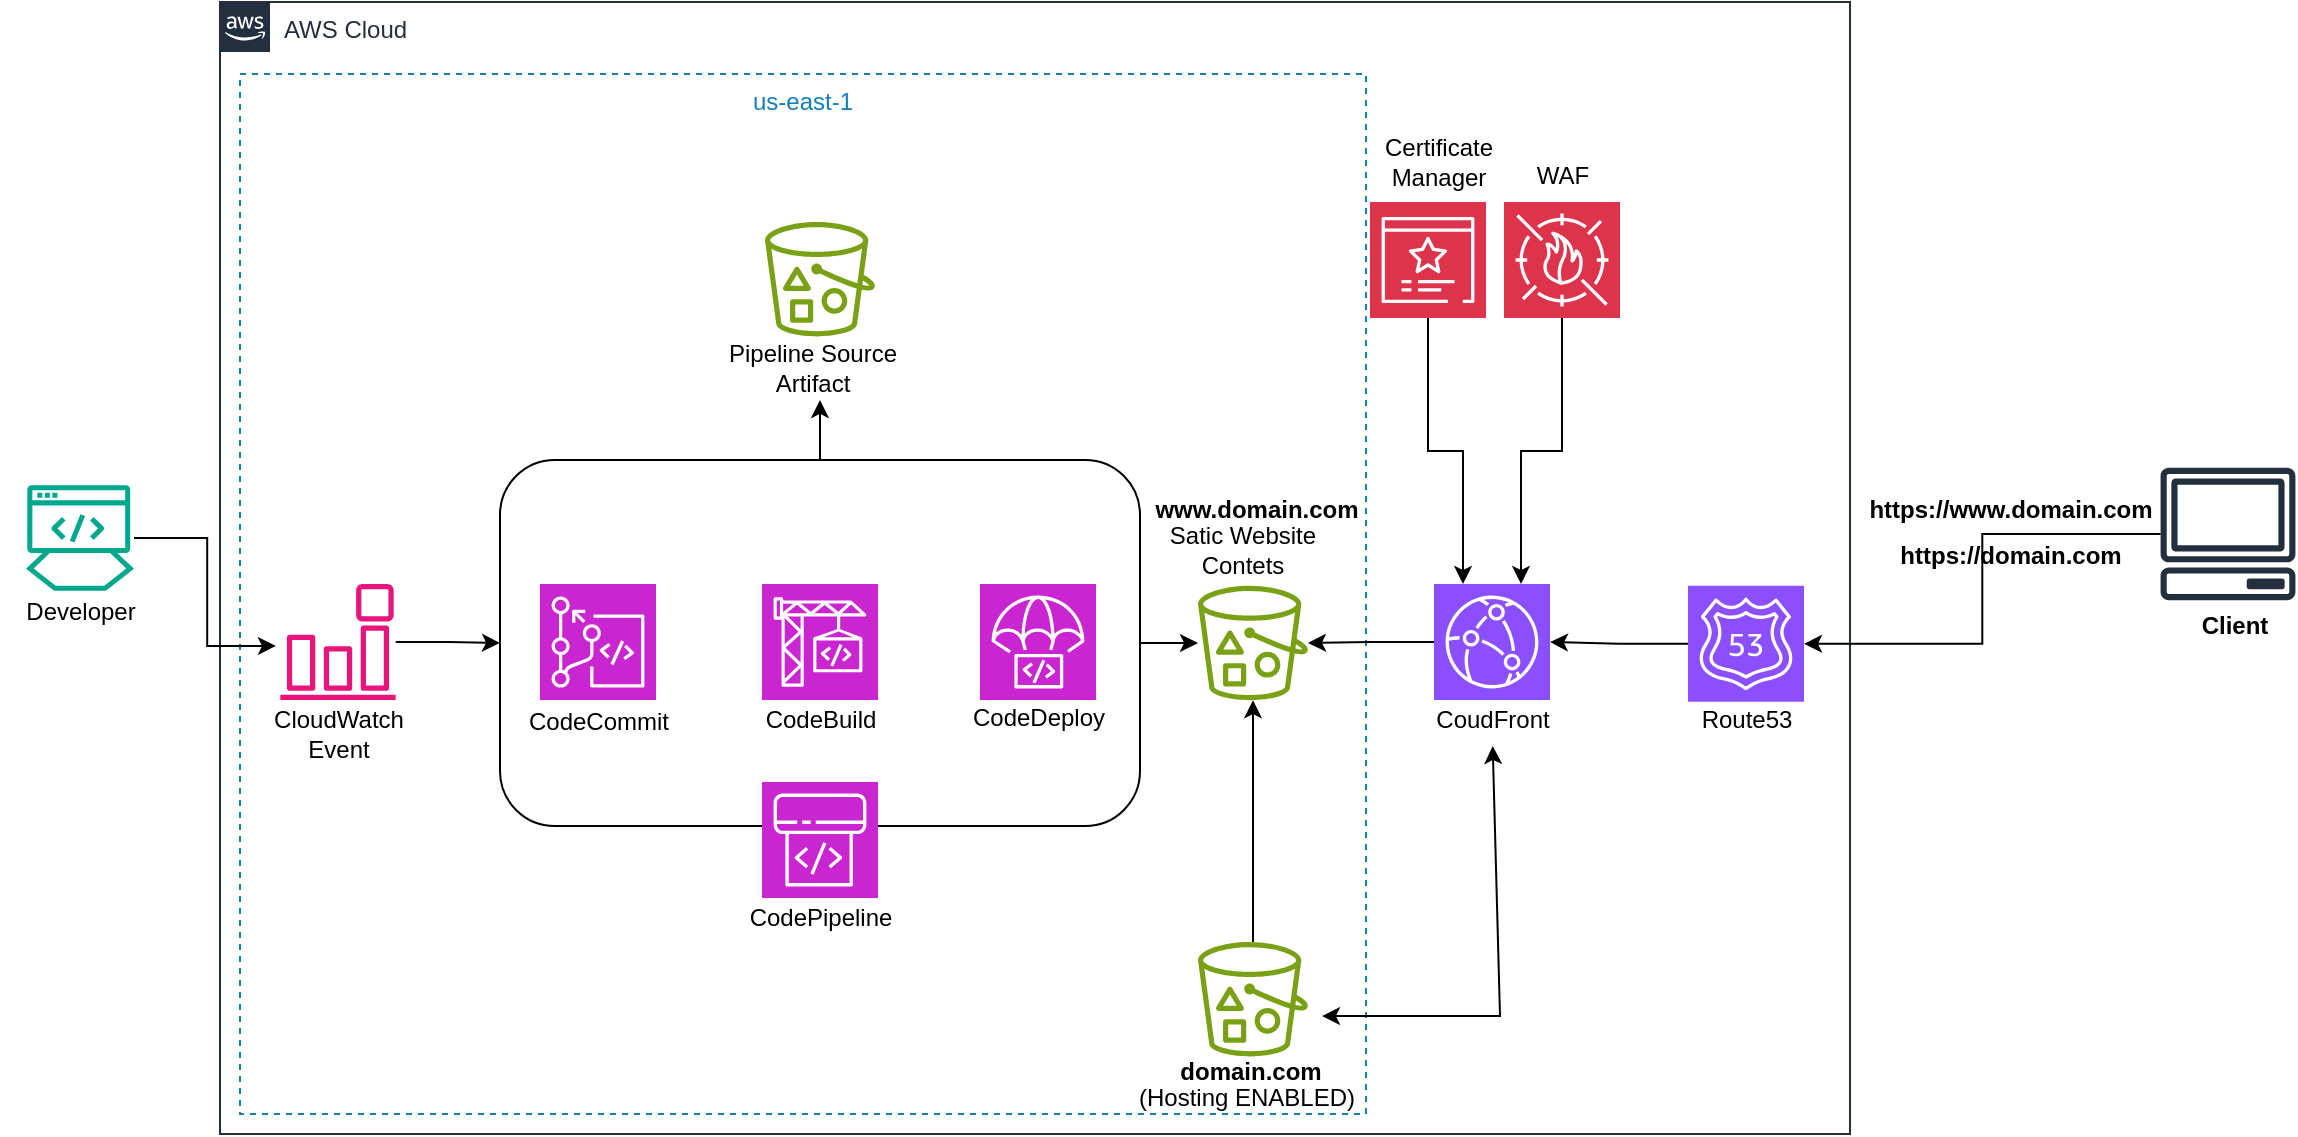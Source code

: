 <mxfile version="24.1.0" type="device">
  <diagram name="Page-1" id="3aF9EcZf0hDQshcRhRDR">
    <mxGraphModel dx="1674" dy="836" grid="0" gridSize="10" guides="1" tooltips="1" connect="1" arrows="1" fold="1" page="1" pageScale="1" pageWidth="1169" pageHeight="827" math="0" shadow="0">
      <root>
        <mxCell id="0" />
        <mxCell id="1" parent="0" />
        <mxCell id="jUXqWK37wE10rxF_2B77-3" value="AWS Cloud" style="points=[[0,0],[0.25,0],[0.5,0],[0.75,0],[1,0],[1,0.25],[1,0.5],[1,0.75],[1,1],[0.75,1],[0.5,1],[0.25,1],[0,1],[0,0.75],[0,0.5],[0,0.25]];outlineConnect=0;gradientColor=none;html=1;whiteSpace=wrap;fontSize=12;fontStyle=0;container=1;pointerEvents=0;collapsible=0;recursiveResize=0;shape=mxgraph.aws4.group;grIcon=mxgraph.aws4.group_aws_cloud_alt;strokeColor=#232F3E;fillColor=none;verticalAlign=top;align=left;spacingLeft=30;fontColor=#232F3E;dashed=0;" vertex="1" parent="1">
          <mxGeometry x="110" y="94" width="815" height="566" as="geometry" />
        </mxCell>
        <mxCell id="jUXqWK37wE10rxF_2B77-6" value="us-east-1" style="fillColor=none;strokeColor=#147EBA;dashed=1;verticalAlign=top;fontStyle=0;fontColor=#147EBA;whiteSpace=wrap;html=1;" vertex="1" parent="jUXqWK37wE10rxF_2B77-3">
          <mxGeometry x="10" y="36" width="563" height="520" as="geometry" />
        </mxCell>
        <mxCell id="jUXqWK37wE10rxF_2B77-53" style="edgeStyle=orthogonalEdgeStyle;rounded=0;orthogonalLoop=1;jettySize=auto;html=1;" edge="1" parent="jUXqWK37wE10rxF_2B77-3" source="jUXqWK37wE10rxF_2B77-12" target="jUXqWK37wE10rxF_2B77-13">
          <mxGeometry relative="1" as="geometry" />
        </mxCell>
        <mxCell id="jUXqWK37wE10rxF_2B77-12" value="" style="sketch=0;outlineConnect=0;fontColor=#232F3E;gradientColor=none;fillColor=#E7157B;strokeColor=none;dashed=0;verticalLabelPosition=bottom;verticalAlign=top;align=center;html=1;fontSize=12;fontStyle=0;aspect=fixed;pointerEvents=1;shape=mxgraph.aws4.event_event_based;" vertex="1" parent="jUXqWK37wE10rxF_2B77-3">
          <mxGeometry x="30" y="291" width="58" height="58" as="geometry" />
        </mxCell>
        <mxCell id="jUXqWK37wE10rxF_2B77-51" style="edgeStyle=orthogonalEdgeStyle;rounded=0;orthogonalLoop=1;jettySize=auto;html=1;exitX=1;exitY=0.5;exitDx=0;exitDy=0;" edge="1" parent="jUXqWK37wE10rxF_2B77-3" source="jUXqWK37wE10rxF_2B77-13" target="jUXqWK37wE10rxF_2B77-22">
          <mxGeometry relative="1" as="geometry" />
        </mxCell>
        <mxCell id="jUXqWK37wE10rxF_2B77-13" value="" style="rounded=1;whiteSpace=wrap;html=1;" vertex="1" parent="jUXqWK37wE10rxF_2B77-3">
          <mxGeometry x="140" y="229" width="320" height="183" as="geometry" />
        </mxCell>
        <mxCell id="jUXqWK37wE10rxF_2B77-15" value="" style="sketch=0;points=[[0,0,0],[0.25,0,0],[0.5,0,0],[0.75,0,0],[1,0,0],[0,1,0],[0.25,1,0],[0.5,1,0],[0.75,1,0],[1,1,0],[0,0.25,0],[0,0.5,0],[0,0.75,0],[1,0.25,0],[1,0.5,0],[1,0.75,0]];outlineConnect=0;fontColor=#232F3E;fillColor=#C925D1;strokeColor=#ffffff;dashed=0;verticalLabelPosition=bottom;verticalAlign=top;align=center;html=1;fontSize=12;fontStyle=0;aspect=fixed;shape=mxgraph.aws4.resourceIcon;resIcon=mxgraph.aws4.codebuild;" vertex="1" parent="jUXqWK37wE10rxF_2B77-3">
          <mxGeometry x="271" y="291" width="58" height="58" as="geometry" />
        </mxCell>
        <mxCell id="jUXqWK37wE10rxF_2B77-16" value="" style="sketch=0;points=[[0,0,0],[0.25,0,0],[0.5,0,0],[0.75,0,0],[1,0,0],[0,1,0],[0.25,1,0],[0.5,1,0],[0.75,1,0],[1,1,0],[0,0.25,0],[0,0.5,0],[0,0.75,0],[1,0.25,0],[1,0.5,0],[1,0.75,0]];outlineConnect=0;fontColor=#232F3E;fillColor=#C925D1;strokeColor=#ffffff;dashed=0;verticalLabelPosition=bottom;verticalAlign=top;align=center;html=1;fontSize=12;fontStyle=0;aspect=fixed;shape=mxgraph.aws4.resourceIcon;resIcon=mxgraph.aws4.codecommit;" vertex="1" parent="jUXqWK37wE10rxF_2B77-3">
          <mxGeometry x="160" y="291" width="58" height="58" as="geometry" />
        </mxCell>
        <mxCell id="jUXqWK37wE10rxF_2B77-17" value="" style="sketch=0;points=[[0,0,0],[0.25,0,0],[0.5,0,0],[0.75,0,0],[1,0,0],[0,1,0],[0.25,1,0],[0.5,1,0],[0.75,1,0],[1,1,0],[0,0.25,0],[0,0.5,0],[0,0.75,0],[1,0.25,0],[1,0.5,0],[1,0.75,0]];outlineConnect=0;fontColor=#232F3E;fillColor=#C925D1;strokeColor=#ffffff;dashed=0;verticalLabelPosition=bottom;verticalAlign=top;align=center;html=1;fontSize=12;fontStyle=0;aspect=fixed;shape=mxgraph.aws4.resourceIcon;resIcon=mxgraph.aws4.codedeploy;" vertex="1" parent="jUXqWK37wE10rxF_2B77-3">
          <mxGeometry x="380" y="291" width="58" height="58" as="geometry" />
        </mxCell>
        <mxCell id="jUXqWK37wE10rxF_2B77-18" value="" style="sketch=0;points=[[0,0,0],[0.25,0,0],[0.5,0,0],[0.75,0,0],[1,0,0],[0,1,0],[0.25,1,0],[0.5,1,0],[0.75,1,0],[1,1,0],[0,0.25,0],[0,0.5,0],[0,0.75,0],[1,0.25,0],[1,0.5,0],[1,0.75,0]];outlineConnect=0;fontColor=#232F3E;fillColor=#C925D1;strokeColor=#ffffff;dashed=0;verticalLabelPosition=bottom;verticalAlign=top;align=center;html=1;fontSize=12;fontStyle=0;aspect=fixed;shape=mxgraph.aws4.resourceIcon;resIcon=mxgraph.aws4.codepipeline;" vertex="1" parent="jUXqWK37wE10rxF_2B77-3">
          <mxGeometry x="271" y="390" width="58" height="58" as="geometry" />
        </mxCell>
        <mxCell id="jUXqWK37wE10rxF_2B77-50" style="edgeStyle=orthogonalEdgeStyle;rounded=0;orthogonalLoop=1;jettySize=auto;html=1;exitX=0;exitY=0.5;exitDx=0;exitDy=0;exitPerimeter=0;" edge="1" parent="jUXqWK37wE10rxF_2B77-3" source="jUXqWK37wE10rxF_2B77-19" target="jUXqWK37wE10rxF_2B77-22">
          <mxGeometry relative="1" as="geometry" />
        </mxCell>
        <mxCell id="jUXqWK37wE10rxF_2B77-19" value="" style="sketch=0;points=[[0,0,0],[0.25,0,0],[0.5,0,0],[0.75,0,0],[1,0,0],[0,1,0],[0.25,1,0],[0.5,1,0],[0.75,1,0],[1,1,0],[0,0.25,0],[0,0.5,0],[0,0.75,0],[1,0.25,0],[1,0.5,0],[1,0.75,0]];outlineConnect=0;fontColor=#232F3E;fillColor=#8C4FFF;strokeColor=#ffffff;dashed=0;verticalLabelPosition=bottom;verticalAlign=top;align=center;html=1;fontSize=12;fontStyle=0;aspect=fixed;shape=mxgraph.aws4.resourceIcon;resIcon=mxgraph.aws4.cloudfront;" vertex="1" parent="jUXqWK37wE10rxF_2B77-3">
          <mxGeometry x="607" y="291" width="58" height="58" as="geometry" />
        </mxCell>
        <mxCell id="jUXqWK37wE10rxF_2B77-20" value="" style="sketch=0;points=[[0,0,0],[0.25,0,0],[0.5,0,0],[0.75,0,0],[1,0,0],[0,1,0],[0.25,1,0],[0.5,1,0],[0.75,1,0],[1,1,0],[0,0.25,0],[0,0.5,0],[0,0.75,0],[1,0.25,0],[1,0.5,0],[1,0.75,0]];outlineConnect=0;fontColor=#232F3E;fillColor=#8C4FFF;strokeColor=#ffffff;dashed=0;verticalLabelPosition=bottom;verticalAlign=top;align=center;html=1;fontSize=12;fontStyle=0;aspect=fixed;shape=mxgraph.aws4.resourceIcon;resIcon=mxgraph.aws4.route_53;" vertex="1" parent="jUXqWK37wE10rxF_2B77-3">
          <mxGeometry x="734" y="291.9" width="58" height="58" as="geometry" />
        </mxCell>
        <mxCell id="jUXqWK37wE10rxF_2B77-21" value="" style="sketch=0;outlineConnect=0;fontColor=#232F3E;gradientColor=none;fillColor=#7AA116;strokeColor=none;dashed=0;verticalLabelPosition=bottom;verticalAlign=top;align=center;html=1;fontSize=12;fontStyle=0;aspect=fixed;pointerEvents=1;shape=mxgraph.aws4.bucket_with_objects;" vertex="1" parent="jUXqWK37wE10rxF_2B77-3">
          <mxGeometry x="272.5" y="110" width="55" height="57.2" as="geometry" />
        </mxCell>
        <mxCell id="jUXqWK37wE10rxF_2B77-22" value="" style="sketch=0;outlineConnect=0;fontColor=#232F3E;gradientColor=none;fillColor=#7AA116;strokeColor=none;dashed=0;verticalLabelPosition=bottom;verticalAlign=top;align=center;html=1;fontSize=12;fontStyle=0;aspect=fixed;pointerEvents=1;shape=mxgraph.aws4.bucket_with_objects;" vertex="1" parent="jUXqWK37wE10rxF_2B77-3">
          <mxGeometry x="489" y="291.9" width="55" height="57.2" as="geometry" />
        </mxCell>
        <mxCell id="jUXqWK37wE10rxF_2B77-58" style="edgeStyle=orthogonalEdgeStyle;rounded=0;orthogonalLoop=1;jettySize=auto;html=1;" edge="1" parent="jUXqWK37wE10rxF_2B77-3" source="jUXqWK37wE10rxF_2B77-23" target="jUXqWK37wE10rxF_2B77-22">
          <mxGeometry relative="1" as="geometry" />
        </mxCell>
        <mxCell id="jUXqWK37wE10rxF_2B77-23" value="" style="sketch=0;outlineConnect=0;fontColor=#232F3E;gradientColor=none;fillColor=#7AA116;strokeColor=none;dashed=0;verticalLabelPosition=bottom;verticalAlign=top;align=center;html=1;fontSize=12;fontStyle=0;aspect=fixed;pointerEvents=1;shape=mxgraph.aws4.bucket_with_objects;" vertex="1" parent="jUXqWK37wE10rxF_2B77-3">
          <mxGeometry x="489" y="470" width="55" height="57.2" as="geometry" />
        </mxCell>
        <mxCell id="jUXqWK37wE10rxF_2B77-24" value="" style="sketch=0;points=[[0,0,0],[0.25,0,0],[0.5,0,0],[0.75,0,0],[1,0,0],[0,1,0],[0.25,1,0],[0.5,1,0],[0.75,1,0],[1,1,0],[0,0.25,0],[0,0.5,0],[0,0.75,0],[1,0.25,0],[1,0.5,0],[1,0.75,0]];outlineConnect=0;fontColor=#232F3E;fillColor=#DD344C;strokeColor=#ffffff;dashed=0;verticalLabelPosition=bottom;verticalAlign=top;align=center;html=1;fontSize=12;fontStyle=0;aspect=fixed;shape=mxgraph.aws4.resourceIcon;resIcon=mxgraph.aws4.certificate_manager_3;" vertex="1" parent="jUXqWK37wE10rxF_2B77-3">
          <mxGeometry x="575" y="100" width="58" height="58" as="geometry" />
        </mxCell>
        <mxCell id="jUXqWK37wE10rxF_2B77-25" value="" style="sketch=0;points=[[0,0,0],[0.25,0,0],[0.5,0,0],[0.75,0,0],[1,0,0],[0,1,0],[0.25,1,0],[0.5,1,0],[0.75,1,0],[1,1,0],[0,0.25,0],[0,0.5,0],[0,0.75,0],[1,0.25,0],[1,0.5,0],[1,0.75,0]];outlineConnect=0;fontColor=#232F3E;fillColor=#DD344C;strokeColor=#ffffff;dashed=0;verticalLabelPosition=bottom;verticalAlign=top;align=center;html=1;fontSize=12;fontStyle=0;aspect=fixed;shape=mxgraph.aws4.resourceIcon;resIcon=mxgraph.aws4.waf;" vertex="1" parent="jUXqWK37wE10rxF_2B77-3">
          <mxGeometry x="642" y="100" width="58" height="58" as="geometry" />
        </mxCell>
        <mxCell id="jUXqWK37wE10rxF_2B77-27" value="CloudWatch&lt;div&gt;Event&lt;/div&gt;" style="text;html=1;align=center;verticalAlign=middle;resizable=0;points=[];autosize=1;strokeColor=none;fillColor=none;" vertex="1" parent="jUXqWK37wE10rxF_2B77-3">
          <mxGeometry x="14" y="346.1" width="90" height="40" as="geometry" />
        </mxCell>
        <mxCell id="jUXqWK37wE10rxF_2B77-28" value="CodeCommit" style="text;html=1;align=center;verticalAlign=middle;resizable=0;points=[];autosize=1;strokeColor=none;fillColor=none;" vertex="1" parent="jUXqWK37wE10rxF_2B77-3">
          <mxGeometry x="145" y="347" width="88" height="26" as="geometry" />
        </mxCell>
        <mxCell id="jUXqWK37wE10rxF_2B77-29" value="CodeBuild" style="text;html=1;align=center;verticalAlign=middle;resizable=0;points=[];autosize=1;strokeColor=none;fillColor=none;" vertex="1" parent="jUXqWK37wE10rxF_2B77-3">
          <mxGeometry x="263.5" y="346" width="73" height="26" as="geometry" />
        </mxCell>
        <mxCell id="jUXqWK37wE10rxF_2B77-30" value="CodeDeploy" style="text;html=1;align=center;verticalAlign=middle;resizable=0;points=[];autosize=1;strokeColor=none;fillColor=none;" vertex="1" parent="jUXqWK37wE10rxF_2B77-3">
          <mxGeometry x="367" y="345" width="84" height="26" as="geometry" />
        </mxCell>
        <mxCell id="jUXqWK37wE10rxF_2B77-31" value="CodePipeline" style="text;html=1;align=center;verticalAlign=middle;resizable=0;points=[];autosize=1;strokeColor=none;fillColor=none;" vertex="1" parent="jUXqWK37wE10rxF_2B77-3">
          <mxGeometry x="255.5" y="445" width="89" height="26" as="geometry" />
        </mxCell>
        <mxCell id="jUXqWK37wE10rxF_2B77-32" value="Pipeline Source&lt;div&gt;Artifact&lt;/div&gt;" style="text;html=1;align=center;verticalAlign=middle;resizable=0;points=[];autosize=1;strokeColor=none;fillColor=none;" vertex="1" parent="jUXqWK37wE10rxF_2B77-3">
          <mxGeometry x="245" y="162" width="102" height="41" as="geometry" />
        </mxCell>
        <mxCell id="jUXqWK37wE10rxF_2B77-33" value="Satic Website&lt;div&gt;Contets&lt;/div&gt;" style="text;html=1;align=center;verticalAlign=middle;resizable=0;points=[];autosize=1;strokeColor=none;fillColor=none;" vertex="1" parent="jUXqWK37wE10rxF_2B77-3">
          <mxGeometry x="465" y="253" width="91" height="41" as="geometry" />
        </mxCell>
        <mxCell id="jUXqWK37wE10rxF_2B77-34" value="&lt;b&gt;www.domain.com&lt;/b&gt;" style="text;html=1;align=center;verticalAlign=middle;resizable=0;points=[];autosize=1;strokeColor=none;fillColor=none;" vertex="1" parent="jUXqWK37wE10rxF_2B77-3">
          <mxGeometry x="457.5" y="241" width="120" height="26" as="geometry" />
        </mxCell>
        <mxCell id="jUXqWK37wE10rxF_2B77-35" value="(Hosting ENABLED)" style="text;html=1;align=center;verticalAlign=middle;resizable=0;points=[];autosize=1;strokeColor=none;fillColor=none;" vertex="1" parent="jUXqWK37wE10rxF_2B77-3">
          <mxGeometry x="449.5" y="535" width="126" height="26" as="geometry" />
        </mxCell>
        <mxCell id="jUXqWK37wE10rxF_2B77-36" value="&lt;b&gt;domain.com&lt;/b&gt;" style="text;html=1;align=center;verticalAlign=middle;resizable=0;points=[];autosize=1;strokeColor=none;fillColor=none;" vertex="1" parent="jUXqWK37wE10rxF_2B77-3">
          <mxGeometry x="470" y="522" width="89" height="26" as="geometry" />
        </mxCell>
        <mxCell id="jUXqWK37wE10rxF_2B77-37" value="CoudFront" style="text;html=1;align=center;verticalAlign=middle;resizable=0;points=[];autosize=1;strokeColor=none;fillColor=none;" vertex="1" parent="jUXqWK37wE10rxF_2B77-3">
          <mxGeometry x="598.5" y="346" width="75" height="26" as="geometry" />
        </mxCell>
        <mxCell id="jUXqWK37wE10rxF_2B77-38" value="Route53" style="text;html=1;align=center;verticalAlign=middle;resizable=0;points=[];autosize=1;strokeColor=none;fillColor=none;" vertex="1" parent="jUXqWK37wE10rxF_2B77-3">
          <mxGeometry x="731.5" y="346" width="63" height="26" as="geometry" />
        </mxCell>
        <mxCell id="jUXqWK37wE10rxF_2B77-39" value="Certificate&lt;div&gt;Manager&lt;/div&gt;" style="text;html=1;align=center;verticalAlign=middle;resizable=0;points=[];autosize=1;strokeColor=none;fillColor=none;" vertex="1" parent="jUXqWK37wE10rxF_2B77-3">
          <mxGeometry x="573" y="59" width="72" height="41" as="geometry" />
        </mxCell>
        <mxCell id="jUXqWK37wE10rxF_2B77-40" value="WAF" style="text;html=1;align=center;verticalAlign=middle;resizable=0;points=[];autosize=1;strokeColor=none;fillColor=none;" vertex="1" parent="jUXqWK37wE10rxF_2B77-3">
          <mxGeometry x="649" y="74" width="44" height="26" as="geometry" />
        </mxCell>
        <mxCell id="jUXqWK37wE10rxF_2B77-43" style="edgeStyle=orthogonalEdgeStyle;rounded=0;orthogonalLoop=1;jettySize=auto;html=1;exitX=0.5;exitY=1;exitDx=0;exitDy=0;exitPerimeter=0;entryX=0.25;entryY=0;entryDx=0;entryDy=0;entryPerimeter=0;" edge="1" parent="jUXqWK37wE10rxF_2B77-3" source="jUXqWK37wE10rxF_2B77-24" target="jUXqWK37wE10rxF_2B77-19">
          <mxGeometry relative="1" as="geometry" />
        </mxCell>
        <mxCell id="jUXqWK37wE10rxF_2B77-44" style="edgeStyle=orthogonalEdgeStyle;rounded=0;orthogonalLoop=1;jettySize=auto;html=1;exitX=0.5;exitY=1;exitDx=0;exitDy=0;exitPerimeter=0;entryX=0.75;entryY=0;entryDx=0;entryDy=0;entryPerimeter=0;" edge="1" parent="jUXqWK37wE10rxF_2B77-3" source="jUXqWK37wE10rxF_2B77-25" target="jUXqWK37wE10rxF_2B77-19">
          <mxGeometry relative="1" as="geometry" />
        </mxCell>
        <mxCell id="jUXqWK37wE10rxF_2B77-47" value="" style="endArrow=classic;startArrow=classic;html=1;rounded=0;exitX=1.127;exitY=0.647;exitDx=0;exitDy=0;exitPerimeter=0;" edge="1" parent="jUXqWK37wE10rxF_2B77-3" source="jUXqWK37wE10rxF_2B77-23" target="jUXqWK37wE10rxF_2B77-37">
          <mxGeometry width="50" height="50" relative="1" as="geometry">
            <mxPoint x="448" y="386" as="sourcePoint" />
            <mxPoint x="498" y="336" as="targetPoint" />
            <Array as="points">
              <mxPoint x="640" y="507" />
            </Array>
          </mxGeometry>
        </mxCell>
        <mxCell id="jUXqWK37wE10rxF_2B77-49" style="edgeStyle=orthogonalEdgeStyle;rounded=0;orthogonalLoop=1;jettySize=auto;html=1;exitX=0;exitY=0.5;exitDx=0;exitDy=0;exitPerimeter=0;entryX=1;entryY=0.5;entryDx=0;entryDy=0;entryPerimeter=0;" edge="1" parent="jUXqWK37wE10rxF_2B77-3" source="jUXqWK37wE10rxF_2B77-20" target="jUXqWK37wE10rxF_2B77-19">
          <mxGeometry relative="1" as="geometry" />
        </mxCell>
        <mxCell id="jUXqWK37wE10rxF_2B77-52" style="edgeStyle=orthogonalEdgeStyle;rounded=0;orthogonalLoop=1;jettySize=auto;html=1;exitX=0.5;exitY=0;exitDx=0;exitDy=0;entryX=0.539;entryY=0.902;entryDx=0;entryDy=0;entryPerimeter=0;" edge="1" parent="jUXqWK37wE10rxF_2B77-3" source="jUXqWK37wE10rxF_2B77-13" target="jUXqWK37wE10rxF_2B77-32">
          <mxGeometry relative="1" as="geometry" />
        </mxCell>
        <mxCell id="jUXqWK37wE10rxF_2B77-10" value="" style="sketch=0;outlineConnect=0;fontColor=#232F3E;gradientColor=none;fillColor=#01A88D;strokeColor=none;dashed=0;verticalLabelPosition=bottom;verticalAlign=top;align=center;html=1;fontSize=12;fontStyle=0;aspect=fixed;shape=mxgraph.aws4.mainframe_modernization_developer;" vertex="1" parent="1">
          <mxGeometry x="13" y="335" width="54" height="54" as="geometry" />
        </mxCell>
        <mxCell id="jUXqWK37wE10rxF_2B77-11" value="Developer" style="text;html=1;align=center;verticalAlign=middle;resizable=0;points=[];autosize=1;strokeColor=none;fillColor=none;" vertex="1" parent="1">
          <mxGeometry y="384" width="80" height="30" as="geometry" />
        </mxCell>
        <mxCell id="jUXqWK37wE10rxF_2B77-26" value="" style="sketch=0;outlineConnect=0;fontColor=#232F3E;gradientColor=none;fillColor=#232F3D;strokeColor=none;dashed=0;verticalLabelPosition=bottom;verticalAlign=top;align=center;html=1;fontSize=12;fontStyle=0;aspect=fixed;pointerEvents=1;shape=mxgraph.aws4.client;" vertex="1" parent="1">
          <mxGeometry x="1080" y="326.87" width="68" height="66.26" as="geometry" />
        </mxCell>
        <mxCell id="jUXqWK37wE10rxF_2B77-48" style="edgeStyle=orthogonalEdgeStyle;rounded=0;orthogonalLoop=1;jettySize=auto;html=1;entryX=1;entryY=0.5;entryDx=0;entryDy=0;entryPerimeter=0;" edge="1" parent="1" source="jUXqWK37wE10rxF_2B77-26" target="jUXqWK37wE10rxF_2B77-20">
          <mxGeometry relative="1" as="geometry" />
        </mxCell>
        <mxCell id="jUXqWK37wE10rxF_2B77-54" style="edgeStyle=orthogonalEdgeStyle;rounded=0;orthogonalLoop=1;jettySize=auto;html=1;entryX=-0.038;entryY=0.534;entryDx=0;entryDy=0;entryPerimeter=0;" edge="1" parent="1" source="jUXqWK37wE10rxF_2B77-10" target="jUXqWK37wE10rxF_2B77-12">
          <mxGeometry relative="1" as="geometry" />
        </mxCell>
        <mxCell id="jUXqWK37wE10rxF_2B77-55" value="&lt;b&gt;https://www.domain.com&lt;/b&gt;" style="text;html=1;align=center;verticalAlign=middle;resizable=0;points=[];autosize=1;strokeColor=none;fillColor=none;" vertex="1" parent="1">
          <mxGeometry x="925" y="335" width="160" height="26" as="geometry" />
        </mxCell>
        <mxCell id="jUXqWK37wE10rxF_2B77-56" value="&lt;b&gt;https://domain.com&lt;/b&gt;" style="text;html=1;align=center;verticalAlign=middle;resizable=0;points=[];autosize=1;strokeColor=none;fillColor=none;" vertex="1" parent="1">
          <mxGeometry x="940.5" y="358" width="129" height="26" as="geometry" />
        </mxCell>
        <mxCell id="jUXqWK37wE10rxF_2B77-57" value="&lt;b&gt;Client&lt;/b&gt;" style="text;html=1;align=center;verticalAlign=middle;resizable=0;points=[];autosize=1;strokeColor=none;fillColor=none;" vertex="1" parent="1">
          <mxGeometry x="1091" y="393.13" width="51" height="26" as="geometry" />
        </mxCell>
      </root>
    </mxGraphModel>
  </diagram>
</mxfile>
